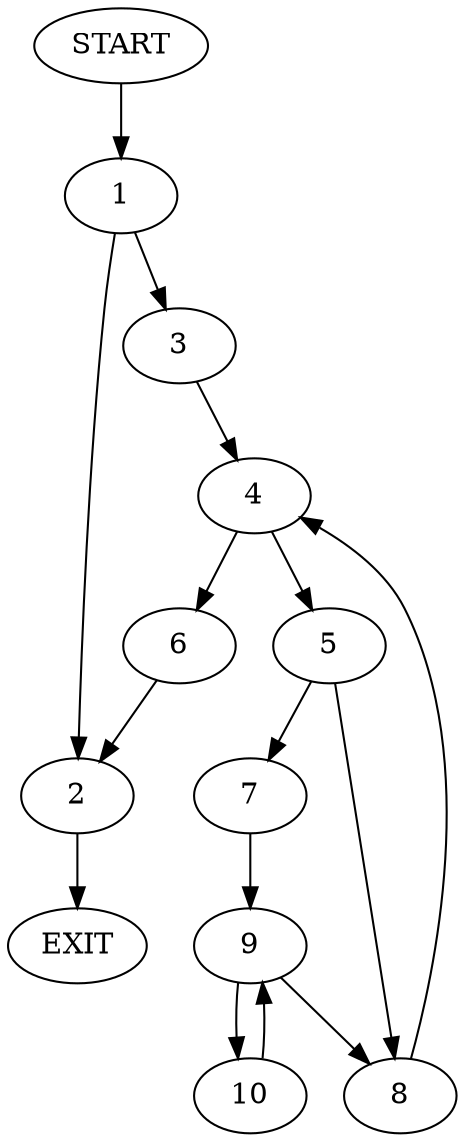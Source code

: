 digraph {
0 [label="START"]
11 [label="EXIT"]
0 -> 1
1 -> 2
1 -> 3
3 -> 4
2 -> 11
4 -> 5
4 -> 6
5 -> 7
5 -> 8
6 -> 2
8 -> 4
7 -> 9
9 -> 10
9 -> 8
10 -> 9
}
